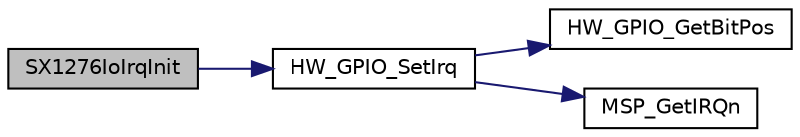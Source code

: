 digraph "SX1276IoIrqInit"
{
  edge [fontname="Helvetica",fontsize="10",labelfontname="Helvetica",labelfontsize="10"];
  node [fontname="Helvetica",fontsize="10",shape=record];
  rankdir="LR";
  Node24 [label="SX1276IoIrqInit",height=0.2,width=0.4,color="black", fillcolor="grey75", style="filled", fontcolor="black"];
  Node24 -> Node25 [color="midnightblue",fontsize="10",style="solid",fontname="Helvetica"];
  Node25 [label="HW_GPIO_SetIrq",height=0.2,width=0.4,color="black", fillcolor="white", style="filled",URL="$group___lory_s_d_k___g_p_i_o___functions.html#ga1dcd4c3db791178fee479a8e54155573",tooltip="Records the interrupt handler for the GPIO object "];
  Node25 -> Node26 [color="midnightblue",fontsize="10",style="solid",fontname="Helvetica"];
  Node26 [label="HW_GPIO_GetBitPos",height=0.2,width=0.4,color="black", fillcolor="white", style="filled",URL="$group___lory_s_d_k___g_p_i_o___functions.html#ga047b5023e2411e910f43fe0ae7df38a7",tooltip="Get the position of the bit set in the GPIO_Pin "];
  Node25 -> Node27 [color="midnightblue",fontsize="10",style="solid",fontname="Helvetica"];
  Node27 [label="MSP_GetIRQn",height=0.2,width=0.4,color="black", fillcolor="white", style="filled",URL="$hw__gpio_8h.html#a76162872c9d09bf5bbdba7f98206af1a",tooltip="Gets IRQ number as a function of the GPIO_Pin. "];
}

